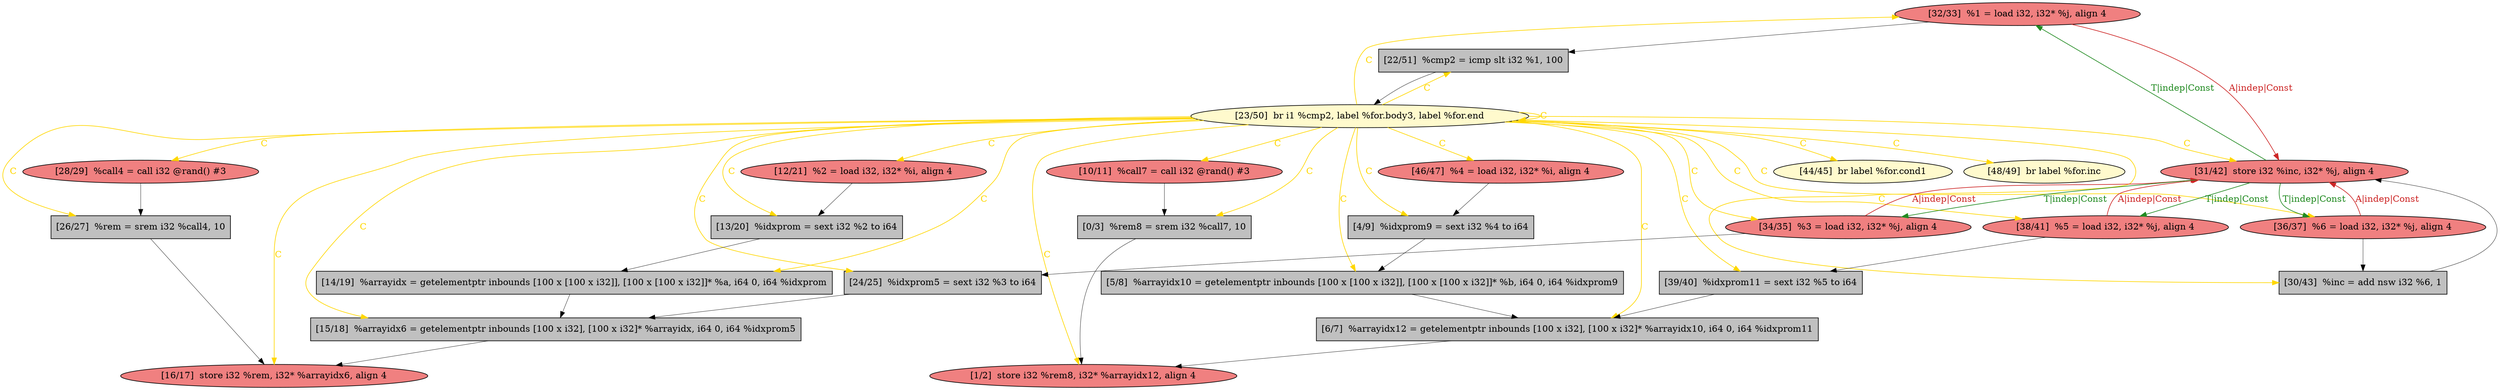 
digraph G {


node493 [fillcolor=lightcoral,label="[32/33]  %1 = load i32, i32* %j, align 4",shape=ellipse,style=filled ]
node491 [fillcolor=lemonchiffon,label="[23/50]  br i1 %cmp2, label %for.body3, label %for.end",shape=ellipse,style=filled ]
node489 [fillcolor=grey,label="[26/27]  %rem = srem i32 %call4, 10",shape=rectangle,style=filled ]
node487 [fillcolor=grey,label="[24/25]  %idxprom5 = sext i32 %3 to i64",shape=rectangle,style=filled ]
node486 [fillcolor=grey,label="[5/8]  %arrayidx10 = getelementptr inbounds [100 x [100 x i32]], [100 x [100 x i32]]* %b, i64 0, i64 %idxprom9",shape=rectangle,style=filled ]
node488 [fillcolor=grey,label="[14/19]  %arrayidx = getelementptr inbounds [100 x [100 x i32]], [100 x [100 x i32]]* %a, i64 0, i64 %idxprom",shape=rectangle,style=filled ]
node485 [fillcolor=lightcoral,label="[38/41]  %5 = load i32, i32* %j, align 4",shape=ellipse,style=filled ]
node484 [fillcolor=grey,label="[39/40]  %idxprom11 = sext i32 %5 to i64",shape=rectangle,style=filled ]
node474 [fillcolor=grey,label="[15/18]  %arrayidx6 = getelementptr inbounds [100 x i32], [100 x i32]* %arrayidx, i64 0, i64 %idxprom5",shape=rectangle,style=filled ]
node471 [fillcolor=lightcoral,label="[10/11]  %call7 = call i32 @rand() #3",shape=ellipse,style=filled ]
node473 [fillcolor=lightcoral,label="[16/17]  store i32 %rem, i32* %arrayidx6, align 4",shape=ellipse,style=filled ]
node478 [fillcolor=lightcoral,label="[1/2]  store i32 %rem8, i32* %arrayidx12, align 4",shape=ellipse,style=filled ]
node468 [fillcolor=grey,label="[0/3]  %rem8 = srem i32 %call7, 10",shape=rectangle,style=filled ]
node492 [fillcolor=lightcoral,label="[34/35]  %3 = load i32, i32* %j, align 4",shape=ellipse,style=filled ]
node477 [fillcolor=lightcoral,label="[46/47]  %4 = load i32, i32* %i, align 4",shape=ellipse,style=filled ]
node472 [fillcolor=lightcoral,label="[12/21]  %2 = load i32, i32* %i, align 4",shape=ellipse,style=filled ]
node469 [fillcolor=grey,label="[4/9]  %idxprom9 = sext i32 %4 to i64",shape=rectangle,style=filled ]
node475 [fillcolor=grey,label="[13/20]  %idxprom = sext i32 %2 to i64",shape=rectangle,style=filled ]
node476 [fillcolor=grey,label="[22/51]  %cmp2 = icmp slt i32 %1, 100",shape=rectangle,style=filled ]
node483 [fillcolor=lightcoral,label="[36/37]  %6 = load i32, i32* %j, align 4",shape=ellipse,style=filled ]
node490 [fillcolor=lightcoral,label="[28/29]  %call4 = call i32 @rand() #3",shape=ellipse,style=filled ]
node479 [fillcolor=lemonchiffon,label="[44/45]  br label %for.cond1",shape=ellipse,style=filled ]
node470 [fillcolor=grey,label="[6/7]  %arrayidx12 = getelementptr inbounds [100 x i32], [100 x i32]* %arrayidx10, i64 0, i64 %idxprom11",shape=rectangle,style=filled ]
node480 [fillcolor=lemonchiffon,label="[48/49]  br label %for.inc",shape=ellipse,style=filled ]
node481 [fillcolor=grey,label="[30/43]  %inc = add nsw i32 %6, 1",shape=rectangle,style=filled ]
node482 [fillcolor=lightcoral,label="[31/42]  store i32 %inc, i32* %j, align 4",shape=ellipse,style=filled ]

node493->node476 [style=solid,color=black,label="",penwidth=0.5,fontcolor=black ]
node491->node491 [style=solid,color=gold,label="C",penwidth=1.0,fontcolor=gold ]
node491->node476 [style=solid,color=gold,label="C",penwidth=1.0,fontcolor=gold ]
node482->node492 [style=solid,color=forestgreen,label="T|indep|Const",penwidth=1.0,fontcolor=forestgreen ]
node492->node482 [style=solid,color=firebrick3,label="A|indep|Const",penwidth=1.0,fontcolor=firebrick3 ]
node491->node483 [style=solid,color=gold,label="C",penwidth=1.0,fontcolor=gold ]
node483->node482 [style=solid,color=firebrick3,label="A|indep|Const",penwidth=1.0,fontcolor=firebrick3 ]
node482->node483 [style=solid,color=forestgreen,label="T|indep|Const",penwidth=1.0,fontcolor=forestgreen ]
node471->node468 [style=solid,color=black,label="",penwidth=0.5,fontcolor=black ]
node492->node487 [style=solid,color=black,label="",penwidth=0.5,fontcolor=black ]
node490->node489 [style=solid,color=black,label="",penwidth=0.5,fontcolor=black ]
node491->node485 [style=solid,color=gold,label="C",penwidth=1.0,fontcolor=gold ]
node477->node469 [style=solid,color=black,label="",penwidth=0.5,fontcolor=black ]
node491->node492 [style=solid,color=gold,label="C",penwidth=1.0,fontcolor=gold ]
node491->node469 [style=solid,color=gold,label="C",penwidth=1.0,fontcolor=gold ]
node482->node485 [style=solid,color=forestgreen,label="T|indep|Const",penwidth=1.0,fontcolor=forestgreen ]
node484->node470 [style=solid,color=black,label="",penwidth=0.5,fontcolor=black ]
node487->node474 [style=solid,color=black,label="",penwidth=0.5,fontcolor=black ]
node491->node474 [style=solid,color=gold,label="C",penwidth=1.0,fontcolor=gold ]
node470->node478 [style=solid,color=black,label="",penwidth=0.5,fontcolor=black ]
node491->node488 [style=solid,color=gold,label="C",penwidth=1.0,fontcolor=gold ]
node491->node486 [style=solid,color=gold,label="C",penwidth=1.0,fontcolor=gold ]
node476->node491 [style=solid,color=black,label="",penwidth=0.5,fontcolor=black ]
node491->node487 [style=solid,color=gold,label="C",penwidth=1.0,fontcolor=gold ]
node472->node475 [style=solid,color=black,label="",penwidth=0.5,fontcolor=black ]
node474->node473 [style=solid,color=black,label="",penwidth=0.5,fontcolor=black ]
node491->node489 [style=solid,color=gold,label="C",penwidth=1.0,fontcolor=gold ]
node491->node480 [style=solid,color=gold,label="C",penwidth=1.0,fontcolor=gold ]
node482->node493 [style=solid,color=forestgreen,label="T|indep|Const",penwidth=1.0,fontcolor=forestgreen ]
node491->node484 [style=solid,color=gold,label="C",penwidth=1.0,fontcolor=gold ]
node481->node482 [style=solid,color=black,label="",penwidth=0.5,fontcolor=black ]
node486->node470 [style=solid,color=black,label="",penwidth=0.5,fontcolor=black ]
node491->node468 [style=solid,color=gold,label="C",penwidth=1.0,fontcolor=gold ]
node491->node471 [style=solid,color=gold,label="C",penwidth=1.0,fontcolor=gold ]
node491->node473 [style=solid,color=gold,label="C",penwidth=1.0,fontcolor=gold ]
node491->node477 [style=solid,color=gold,label="C",penwidth=1.0,fontcolor=gold ]
node491->node472 [style=solid,color=gold,label="C",penwidth=1.0,fontcolor=gold ]
node491->node475 [style=solid,color=gold,label="C",penwidth=1.0,fontcolor=gold ]
node475->node488 [style=solid,color=black,label="",penwidth=0.5,fontcolor=black ]
node493->node482 [style=solid,color=firebrick3,label="A|indep|Const",penwidth=1.0,fontcolor=firebrick3 ]
node491->node470 [style=solid,color=gold,label="C",penwidth=1.0,fontcolor=gold ]
node491->node493 [style=solid,color=gold,label="C",penwidth=1.0,fontcolor=gold ]
node488->node474 [style=solid,color=black,label="",penwidth=0.5,fontcolor=black ]
node491->node482 [style=solid,color=gold,label="C",penwidth=1.0,fontcolor=gold ]
node491->node478 [style=solid,color=gold,label="C",penwidth=1.0,fontcolor=gold ]
node468->node478 [style=solid,color=black,label="",penwidth=0.5,fontcolor=black ]
node489->node473 [style=solid,color=black,label="",penwidth=0.5,fontcolor=black ]
node485->node482 [style=solid,color=firebrick3,label="A|indep|Const",penwidth=1.0,fontcolor=firebrick3 ]
node483->node481 [style=solid,color=black,label="",penwidth=0.5,fontcolor=black ]
node491->node490 [style=solid,color=gold,label="C",penwidth=1.0,fontcolor=gold ]
node491->node481 [style=solid,color=gold,label="C",penwidth=1.0,fontcolor=gold ]
node485->node484 [style=solid,color=black,label="",penwidth=0.5,fontcolor=black ]
node491->node479 [style=solid,color=gold,label="C",penwidth=1.0,fontcolor=gold ]
node469->node486 [style=solid,color=black,label="",penwidth=0.5,fontcolor=black ]


}

